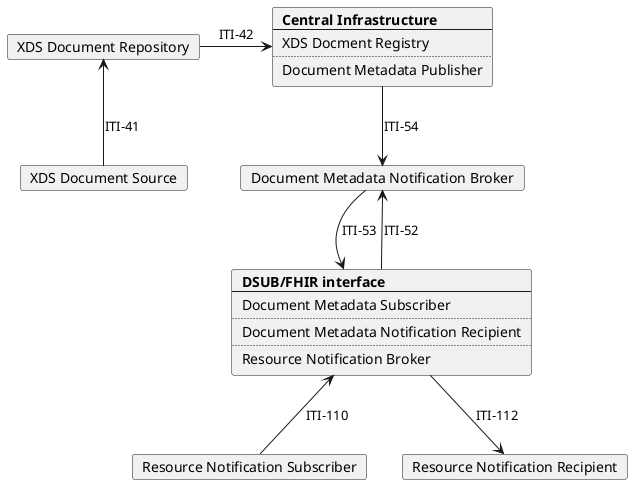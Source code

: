 @startuml
skinparam svgDimensionStyle false
skinparam componentStyle rectangle

hide footbox
/' title "DSUBm grouped with DSUB: DSUB on FHIR" '/

card "XDS Document Source" as Source
card "XDS Document Repository" as Repo

card  Central [
  <b>Central Infrastructure
  ----
  XDS Docment Registry
  ....
  Document Metadata Publisher
]

card "Document Metadata Notification Broker" as Broker 

card  DSUBFHIR [
  <b>DSUB/FHIR interface
  ----
Document Metadata Subscriber
....
Document Metadata Notification Recipient
....
Resource Notification Broker
]

card "Resource Notification Subscriber" as Subsciber 
card "Resource Notification Recipient" as Recipient 

Subsciber -u-> DSUBFHIR: ITI-110
DSUBFHIR -d-> Broker: ITI-52

Source -u-> Repo: ITI-41
Repo -r-> Central: ITI-42
Central -d-> Broker: ITI-54

Broker-r->DSUBFHIR: ITI-53
DSUBFHIR -d-> Recipient: ITI-112



@enduml